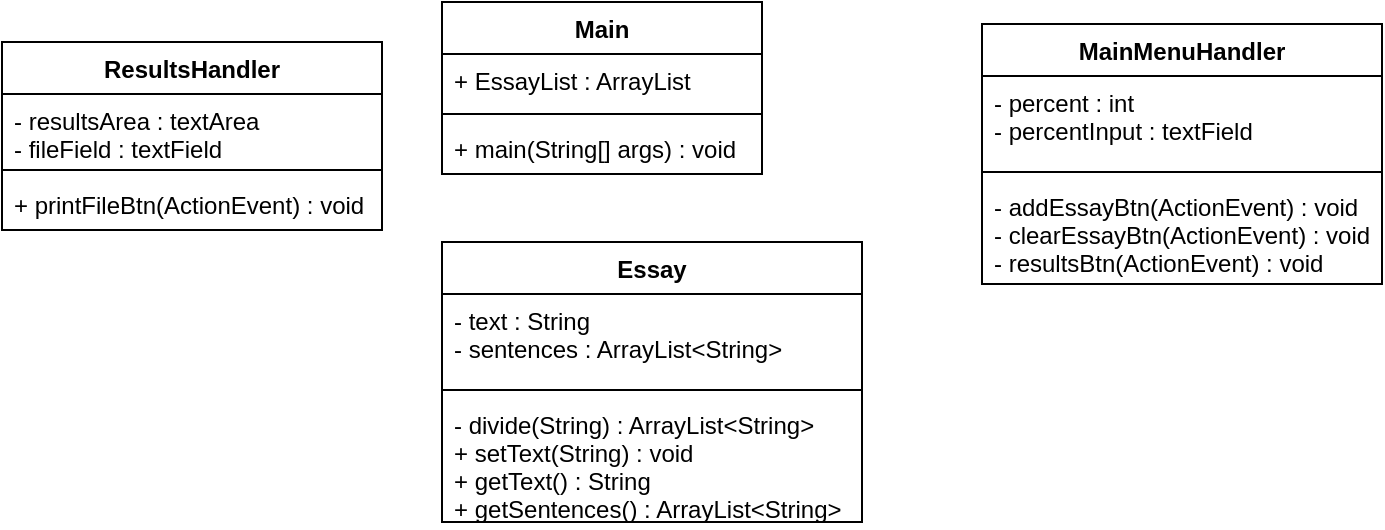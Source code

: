 <mxfile version="20.7.4" type="github">
  <diagram id="8rvcSwTFGWj2J242Crnc" name="Page-1">
    <mxGraphModel dx="750" dy="415" grid="1" gridSize="10" guides="1" tooltips="1" connect="1" arrows="1" fold="1" page="1" pageScale="1" pageWidth="850" pageHeight="1100" math="0" shadow="0">
      <root>
        <mxCell id="0" />
        <mxCell id="1" parent="0" />
        <mxCell id="NwdP5IopwEeq5WQg2_iz-1" value="Main" style="swimlane;fontStyle=1;align=center;verticalAlign=top;childLayout=stackLayout;horizontal=1;startSize=26;horizontalStack=0;resizeParent=1;resizeParentMax=0;resizeLast=0;collapsible=1;marginBottom=0;" vertex="1" parent="1">
          <mxGeometry x="270" y="170" width="160" height="86" as="geometry" />
        </mxCell>
        <mxCell id="NwdP5IopwEeq5WQg2_iz-2" value="+ EssayList : ArrayList" style="text;strokeColor=none;fillColor=none;align=left;verticalAlign=top;spacingLeft=4;spacingRight=4;overflow=hidden;rotatable=0;points=[[0,0.5],[1,0.5]];portConstraint=eastwest;" vertex="1" parent="NwdP5IopwEeq5WQg2_iz-1">
          <mxGeometry y="26" width="160" height="26" as="geometry" />
        </mxCell>
        <mxCell id="NwdP5IopwEeq5WQg2_iz-5" value="" style="line;strokeWidth=1;fillColor=none;align=left;verticalAlign=middle;spacingTop=-1;spacingLeft=3;spacingRight=3;rotatable=0;labelPosition=right;points=[];portConstraint=eastwest;strokeColor=inherit;" vertex="1" parent="NwdP5IopwEeq5WQg2_iz-1">
          <mxGeometry y="52" width="160" height="8" as="geometry" />
        </mxCell>
        <mxCell id="NwdP5IopwEeq5WQg2_iz-4" value="+ main(String[] args) : void" style="text;strokeColor=none;fillColor=none;align=left;verticalAlign=top;spacingLeft=4;spacingRight=4;overflow=hidden;rotatable=0;points=[[0,0.5],[1,0.5]];portConstraint=eastwest;" vertex="1" parent="NwdP5IopwEeq5WQg2_iz-1">
          <mxGeometry y="60" width="160" height="26" as="geometry" />
        </mxCell>
        <mxCell id="NwdP5IopwEeq5WQg2_iz-6" value="Essay" style="swimlane;fontStyle=1;align=center;verticalAlign=top;childLayout=stackLayout;horizontal=1;startSize=26;horizontalStack=0;resizeParent=1;resizeParentMax=0;resizeLast=0;collapsible=1;marginBottom=0;" vertex="1" parent="1">
          <mxGeometry x="270" y="290" width="210" height="140" as="geometry" />
        </mxCell>
        <mxCell id="NwdP5IopwEeq5WQg2_iz-7" value="- text : String&#xa;- sentences : ArrayList&lt;String&gt;" style="text;strokeColor=none;fillColor=none;align=left;verticalAlign=top;spacingLeft=4;spacingRight=4;overflow=hidden;rotatable=0;points=[[0,0.5],[1,0.5]];portConstraint=eastwest;" vertex="1" parent="NwdP5IopwEeq5WQg2_iz-6">
          <mxGeometry y="26" width="210" height="44" as="geometry" />
        </mxCell>
        <mxCell id="NwdP5IopwEeq5WQg2_iz-8" value="" style="line;strokeWidth=1;fillColor=none;align=left;verticalAlign=middle;spacingTop=-1;spacingLeft=3;spacingRight=3;rotatable=0;labelPosition=right;points=[];portConstraint=eastwest;strokeColor=inherit;" vertex="1" parent="NwdP5IopwEeq5WQg2_iz-6">
          <mxGeometry y="70" width="210" height="8" as="geometry" />
        </mxCell>
        <mxCell id="NwdP5IopwEeq5WQg2_iz-9" value="- divide(String) : ArrayList&lt;String&gt;&#xa;+ setText(String) : void&#xa;+ getText() : String&#xa;+ getSentences() : ArrayList&lt;String&gt;" style="text;strokeColor=none;fillColor=none;align=left;verticalAlign=top;spacingLeft=4;spacingRight=4;overflow=hidden;rotatable=0;points=[[0,0.5],[1,0.5]];portConstraint=eastwest;" vertex="1" parent="NwdP5IopwEeq5WQg2_iz-6">
          <mxGeometry y="78" width="210" height="62" as="geometry" />
        </mxCell>
        <mxCell id="NwdP5IopwEeq5WQg2_iz-11" value="MainMenuHandler" style="swimlane;fontStyle=1;align=center;verticalAlign=top;childLayout=stackLayout;horizontal=1;startSize=26;horizontalStack=0;resizeParent=1;resizeParentMax=0;resizeLast=0;collapsible=1;marginBottom=0;" vertex="1" parent="1">
          <mxGeometry x="540" y="181" width="200" height="130" as="geometry" />
        </mxCell>
        <mxCell id="NwdP5IopwEeq5WQg2_iz-12" value="- percent : int&#xa;- percentInput : textField" style="text;strokeColor=none;fillColor=none;align=left;verticalAlign=top;spacingLeft=4;spacingRight=4;overflow=hidden;rotatable=0;points=[[0,0.5],[1,0.5]];portConstraint=eastwest;" vertex="1" parent="NwdP5IopwEeq5WQg2_iz-11">
          <mxGeometry y="26" width="200" height="44" as="geometry" />
        </mxCell>
        <mxCell id="NwdP5IopwEeq5WQg2_iz-13" value="" style="line;strokeWidth=1;fillColor=none;align=left;verticalAlign=middle;spacingTop=-1;spacingLeft=3;spacingRight=3;rotatable=0;labelPosition=right;points=[];portConstraint=eastwest;strokeColor=inherit;" vertex="1" parent="NwdP5IopwEeq5WQg2_iz-11">
          <mxGeometry y="70" width="200" height="8" as="geometry" />
        </mxCell>
        <mxCell id="NwdP5IopwEeq5WQg2_iz-14" value="- addEssayBtn(ActionEvent) : void&#xa;- clearEssayBtn(ActionEvent) : void&#xa;- resultsBtn(ActionEvent) : void" style="text;strokeColor=none;fillColor=none;align=left;verticalAlign=top;spacingLeft=4;spacingRight=4;overflow=hidden;rotatable=0;points=[[0,0.5],[1,0.5]];portConstraint=eastwest;" vertex="1" parent="NwdP5IopwEeq5WQg2_iz-11">
          <mxGeometry y="78" width="200" height="52" as="geometry" />
        </mxCell>
        <mxCell id="NwdP5IopwEeq5WQg2_iz-15" value="ResultsHandler" style="swimlane;fontStyle=1;align=center;verticalAlign=top;childLayout=stackLayout;horizontal=1;startSize=26;horizontalStack=0;resizeParent=1;resizeParentMax=0;resizeLast=0;collapsible=1;marginBottom=0;" vertex="1" parent="1">
          <mxGeometry x="50" y="190" width="190" height="94" as="geometry" />
        </mxCell>
        <mxCell id="NwdP5IopwEeq5WQg2_iz-16" value="- resultsArea : textArea&#xa;- fileField : textField" style="text;strokeColor=none;fillColor=none;align=left;verticalAlign=top;spacingLeft=4;spacingRight=4;overflow=hidden;rotatable=0;points=[[0,0.5],[1,0.5]];portConstraint=eastwest;" vertex="1" parent="NwdP5IopwEeq5WQg2_iz-15">
          <mxGeometry y="26" width="190" height="34" as="geometry" />
        </mxCell>
        <mxCell id="NwdP5IopwEeq5WQg2_iz-17" value="" style="line;strokeWidth=1;fillColor=none;align=left;verticalAlign=middle;spacingTop=-1;spacingLeft=3;spacingRight=3;rotatable=0;labelPosition=right;points=[];portConstraint=eastwest;strokeColor=inherit;" vertex="1" parent="NwdP5IopwEeq5WQg2_iz-15">
          <mxGeometry y="60" width="190" height="8" as="geometry" />
        </mxCell>
        <mxCell id="NwdP5IopwEeq5WQg2_iz-18" value="+ printFileBtn(ActionEvent) : void" style="text;strokeColor=none;fillColor=none;align=left;verticalAlign=top;spacingLeft=4;spacingRight=4;overflow=hidden;rotatable=0;points=[[0,0.5],[1,0.5]];portConstraint=eastwest;" vertex="1" parent="NwdP5IopwEeq5WQg2_iz-15">
          <mxGeometry y="68" width="190" height="26" as="geometry" />
        </mxCell>
      </root>
    </mxGraphModel>
  </diagram>
</mxfile>
